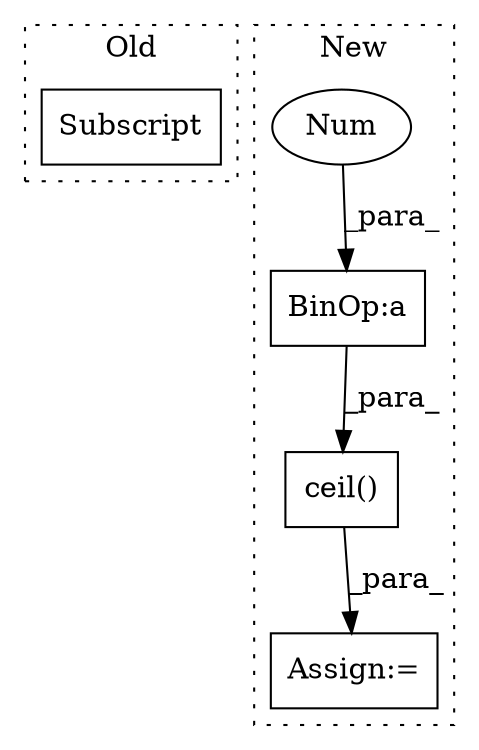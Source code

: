 digraph G {
subgraph cluster0 {
1 [label="Subscript" a="63" s="2293,0" l="37,0" shape="box"];
label = "Old";
style="dotted";
}
subgraph cluster1 {
2 [label="ceil()" a="75" s="1541,1574" l="10,1" shape="box"];
3 [label="BinOp:a" a="82" s="1570" l="3" shape="box"];
4 [label="Assign:=" a="68" s="1538" l="3" shape="box"];
5 [label="Num" a="76" s="1573" l="1" shape="ellipse"];
label = "New";
style="dotted";
}
2 -> 4 [label="_para_"];
3 -> 2 [label="_para_"];
5 -> 3 [label="_para_"];
}